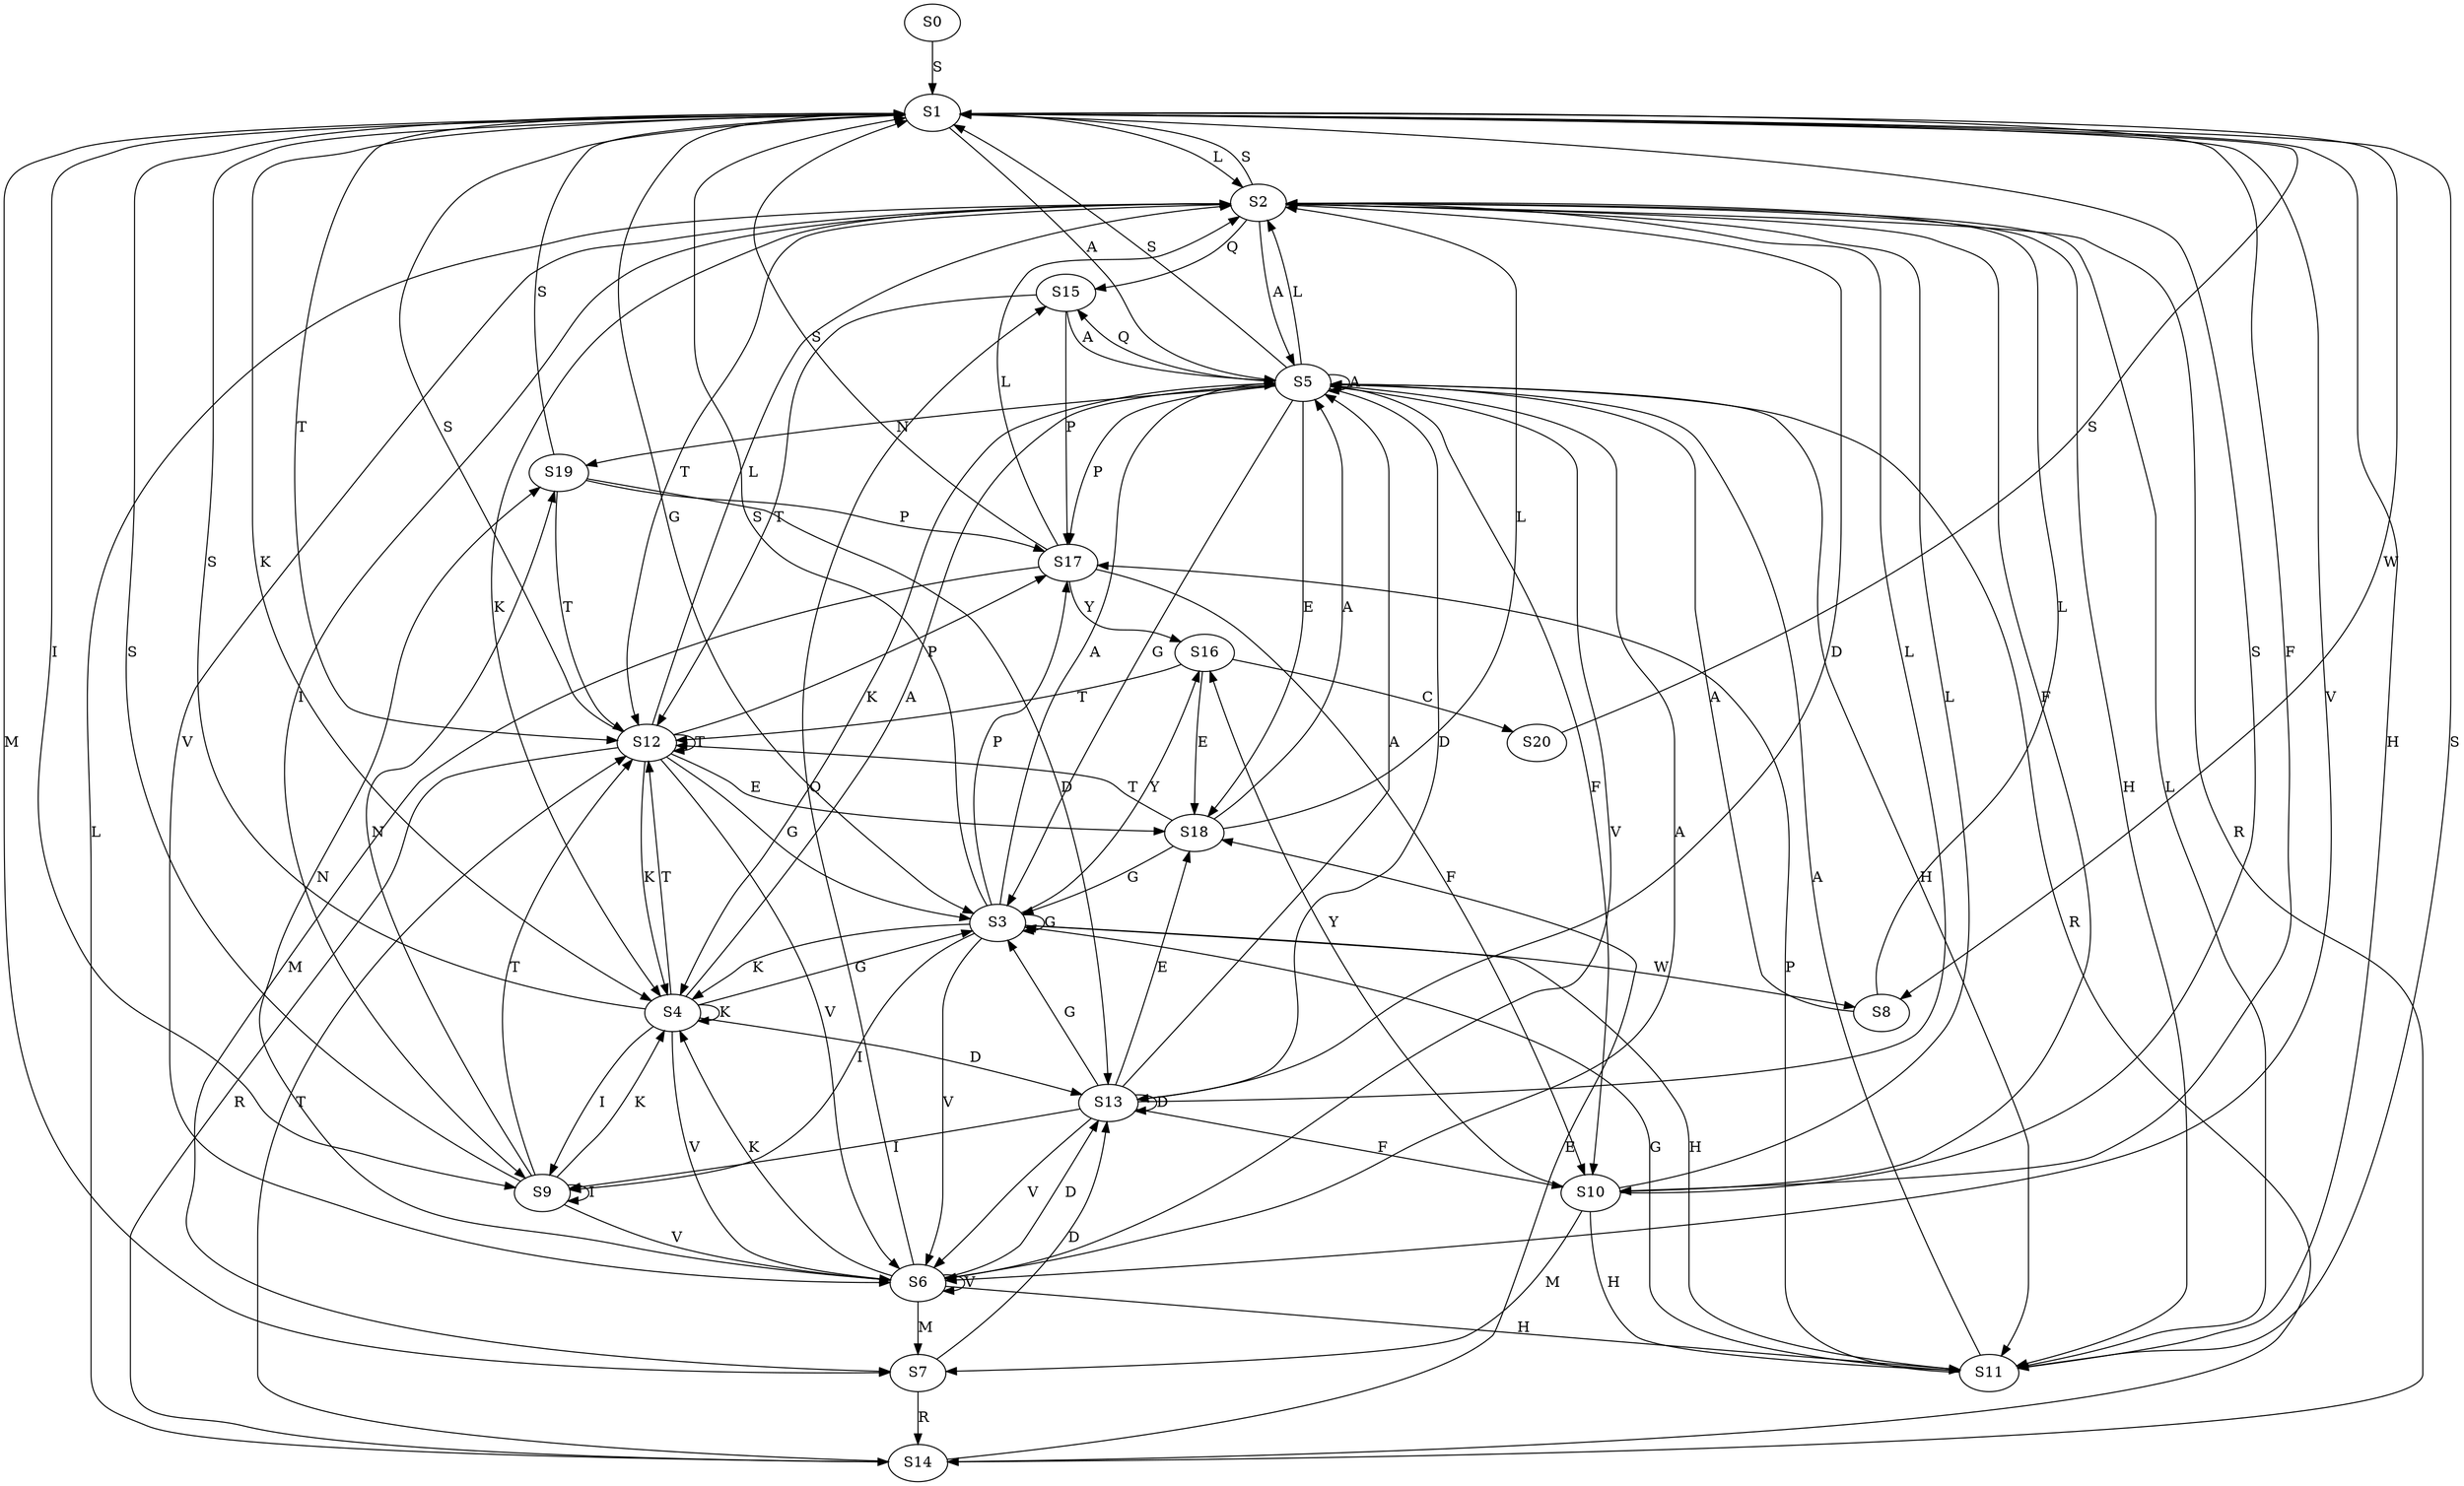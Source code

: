 strict digraph  {
	S0 -> S1 [ label = S ];
	S1 -> S2 [ label = L ];
	S1 -> S3 [ label = G ];
	S1 -> S4 [ label = K ];
	S1 -> S5 [ label = A ];
	S1 -> S6 [ label = V ];
	S1 -> S7 [ label = M ];
	S1 -> S8 [ label = W ];
	S1 -> S9 [ label = I ];
	S1 -> S10 [ label = F ];
	S1 -> S11 [ label = H ];
	S1 -> S12 [ label = T ];
	S2 -> S6 [ label = V ];
	S2 -> S5 [ label = A ];
	S2 -> S10 [ label = F ];
	S2 -> S13 [ label = D ];
	S2 -> S11 [ label = H ];
	S2 -> S1 [ label = S ];
	S2 -> S9 [ label = I ];
	S2 -> S12 [ label = T ];
	S2 -> S14 [ label = R ];
	S2 -> S15 [ label = Q ];
	S2 -> S4 [ label = K ];
	S3 -> S8 [ label = W ];
	S3 -> S6 [ label = V ];
	S3 -> S5 [ label = A ];
	S3 -> S16 [ label = Y ];
	S3 -> S11 [ label = H ];
	S3 -> S4 [ label = K ];
	S3 -> S1 [ label = S ];
	S3 -> S9 [ label = I ];
	S3 -> S3 [ label = G ];
	S3 -> S17 [ label = P ];
	S4 -> S13 [ label = D ];
	S4 -> S6 [ label = V ];
	S4 -> S3 [ label = G ];
	S4 -> S12 [ label = T ];
	S4 -> S4 [ label = K ];
	S4 -> S9 [ label = I ];
	S4 -> S1 [ label = S ];
	S4 -> S5 [ label = A ];
	S5 -> S17 [ label = P ];
	S5 -> S4 [ label = K ];
	S5 -> S5 [ label = A ];
	S5 -> S3 [ label = G ];
	S5 -> S11 [ label = H ];
	S5 -> S18 [ label = E ];
	S5 -> S1 [ label = S ];
	S5 -> S6 [ label = V ];
	S5 -> S13 [ label = D ];
	S5 -> S19 [ label = N ];
	S5 -> S10 [ label = F ];
	S5 -> S2 [ label = L ];
	S5 -> S15 [ label = Q ];
	S5 -> S14 [ label = R ];
	S6 -> S7 [ label = M ];
	S6 -> S19 [ label = N ];
	S6 -> S4 [ label = K ];
	S6 -> S15 [ label = Q ];
	S6 -> S5 [ label = A ];
	S6 -> S11 [ label = H ];
	S6 -> S13 [ label = D ];
	S6 -> S6 [ label = V ];
	S7 -> S14 [ label = R ];
	S7 -> S13 [ label = D ];
	S8 -> S5 [ label = A ];
	S8 -> S2 [ label = L ];
	S9 -> S19 [ label = N ];
	S9 -> S4 [ label = K ];
	S9 -> S12 [ label = T ];
	S9 -> S9 [ label = I ];
	S9 -> S6 [ label = V ];
	S9 -> S1 [ label = S ];
	S10 -> S7 [ label = M ];
	S10 -> S1 [ label = S ];
	S10 -> S16 [ label = Y ];
	S10 -> S11 [ label = H ];
	S10 -> S2 [ label = L ];
	S11 -> S5 [ label = A ];
	S11 -> S17 [ label = P ];
	S11 -> S1 [ label = S ];
	S11 -> S3 [ label = G ];
	S11 -> S2 [ label = L ];
	S12 -> S4 [ label = K ];
	S12 -> S17 [ label = P ];
	S12 -> S12 [ label = T ];
	S12 -> S2 [ label = L ];
	S12 -> S14 [ label = R ];
	S12 -> S1 [ label = S ];
	S12 -> S3 [ label = G ];
	S12 -> S18 [ label = E ];
	S12 -> S6 [ label = V ];
	S13 -> S5 [ label = A ];
	S13 -> S10 [ label = F ];
	S13 -> S6 [ label = V ];
	S13 -> S13 [ label = D ];
	S13 -> S18 [ label = E ];
	S13 -> S2 [ label = L ];
	S13 -> S3 [ label = G ];
	S13 -> S9 [ label = I ];
	S14 -> S18 [ label = E ];
	S14 -> S12 [ label = T ];
	S14 -> S2 [ label = L ];
	S15 -> S5 [ label = A ];
	S15 -> S12 [ label = T ];
	S15 -> S17 [ label = P ];
	S16 -> S18 [ label = E ];
	S16 -> S12 [ label = T ];
	S16 -> S20 [ label = C ];
	S17 -> S1 [ label = S ];
	S17 -> S10 [ label = F ];
	S17 -> S7 [ label = M ];
	S17 -> S2 [ label = L ];
	S17 -> S16 [ label = Y ];
	S18 -> S3 [ label = G ];
	S18 -> S5 [ label = A ];
	S18 -> S2 [ label = L ];
	S18 -> S12 [ label = T ];
	S19 -> S12 [ label = T ];
	S19 -> S17 [ label = P ];
	S19 -> S1 [ label = S ];
	S19 -> S13 [ label = D ];
	S20 -> S1 [ label = S ];
}
